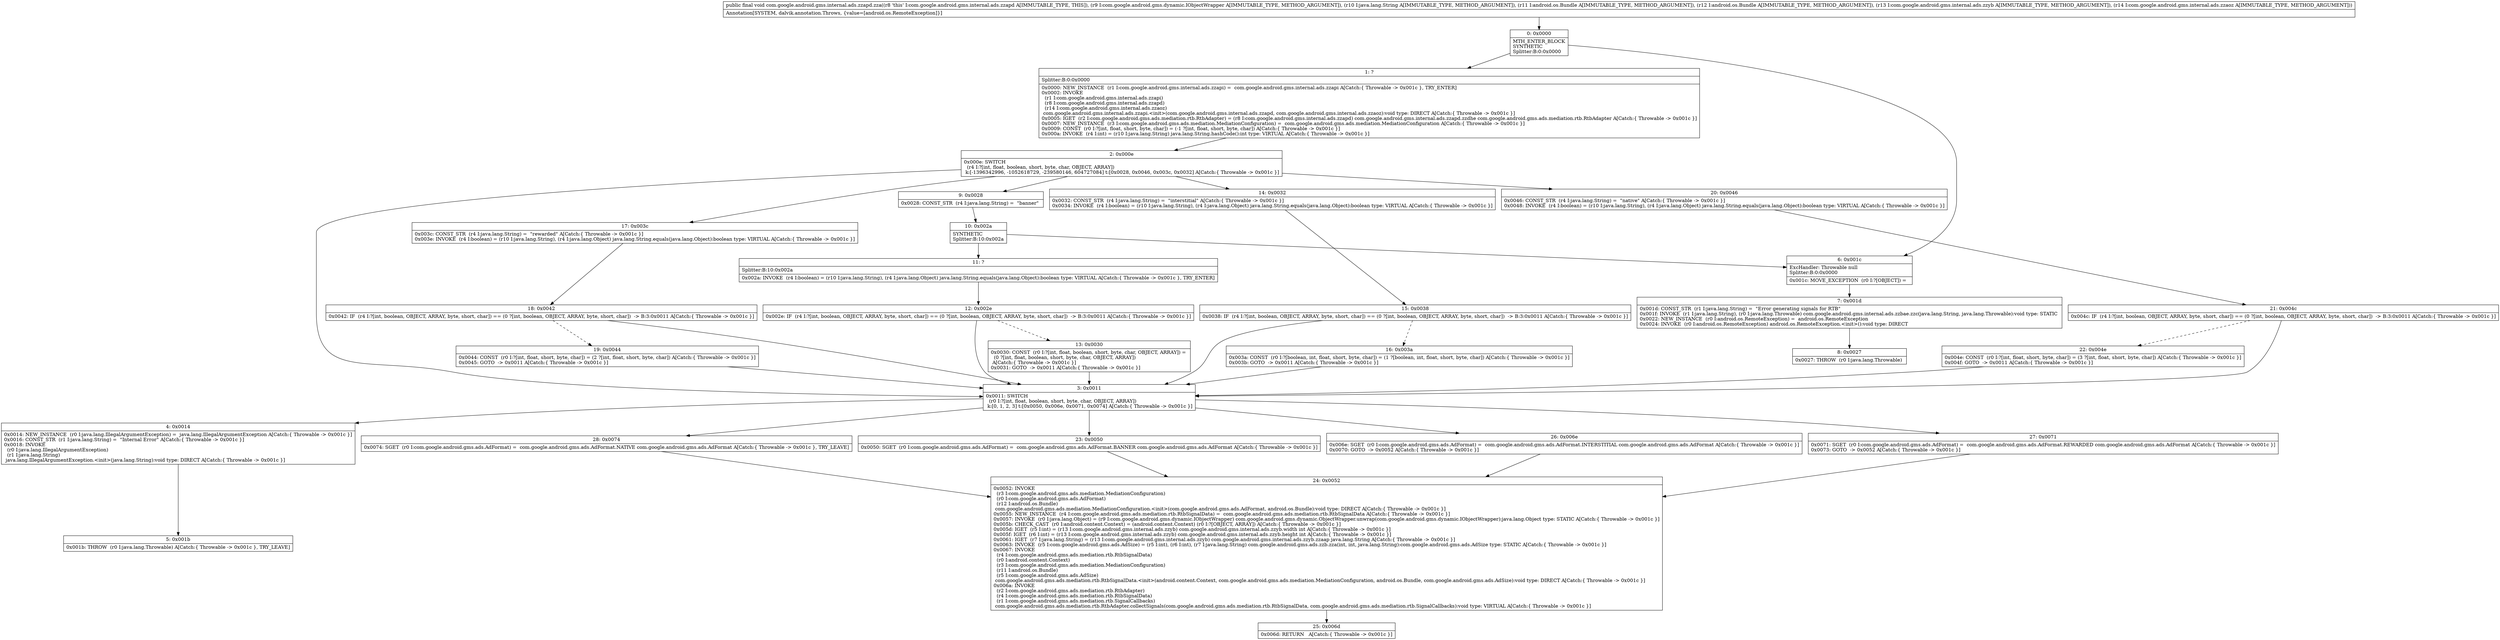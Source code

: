 digraph "CFG forcom.google.android.gms.internal.ads.zzapd.zza(Lcom\/google\/android\/gms\/dynamic\/IObjectWrapper;Ljava\/lang\/String;Landroid\/os\/Bundle;Landroid\/os\/Bundle;Lcom\/google\/android\/gms\/internal\/ads\/zzyb;Lcom\/google\/android\/gms\/internal\/ads\/zzaoz;)V" {
Node_0 [shape=record,label="{0\:\ 0x0000|MTH_ENTER_BLOCK\lSYNTHETIC\lSplitter:B:0:0x0000\l}"];
Node_1 [shape=record,label="{1\:\ ?|Splitter:B:0:0x0000\l|0x0000: NEW_INSTANCE  (r1 I:com.google.android.gms.internal.ads.zzapi) =  com.google.android.gms.internal.ads.zzapi A[Catch:\{ Throwable \-\> 0x001c \}, TRY_ENTER]\l0x0002: INVOKE  \l  (r1 I:com.google.android.gms.internal.ads.zzapi)\l  (r8 I:com.google.android.gms.internal.ads.zzapd)\l  (r14 I:com.google.android.gms.internal.ads.zzaoz)\l com.google.android.gms.internal.ads.zzapi.\<init\>(com.google.android.gms.internal.ads.zzapd, com.google.android.gms.internal.ads.zzaoz):void type: DIRECT A[Catch:\{ Throwable \-\> 0x001c \}]\l0x0005: IGET  (r2 I:com.google.android.gms.ads.mediation.rtb.RtbAdapter) = (r8 I:com.google.android.gms.internal.ads.zzapd) com.google.android.gms.internal.ads.zzapd.zzdhe com.google.android.gms.ads.mediation.rtb.RtbAdapter A[Catch:\{ Throwable \-\> 0x001c \}]\l0x0007: NEW_INSTANCE  (r3 I:com.google.android.gms.ads.mediation.MediationConfiguration) =  com.google.android.gms.ads.mediation.MediationConfiguration A[Catch:\{ Throwable \-\> 0x001c \}]\l0x0009: CONST  (r0 I:?[int, float, short, byte, char]) = (\-1 ?[int, float, short, byte, char]) A[Catch:\{ Throwable \-\> 0x001c \}]\l0x000a: INVOKE  (r4 I:int) = (r10 I:java.lang.String) java.lang.String.hashCode():int type: VIRTUAL A[Catch:\{ Throwable \-\> 0x001c \}]\l}"];
Node_2 [shape=record,label="{2\:\ 0x000e|0x000e: SWITCH  \l  (r4 I:?[int, float, boolean, short, byte, char, OBJECT, ARRAY])\l k:[\-1396342996, \-1052618729, \-239580146, 604727084] t:[0x0028, 0x0046, 0x003c, 0x0032] A[Catch:\{ Throwable \-\> 0x001c \}]\l}"];
Node_3 [shape=record,label="{3\:\ 0x0011|0x0011: SWITCH  \l  (r0 I:?[int, float, boolean, short, byte, char, OBJECT, ARRAY])\l k:[0, 1, 2, 3] t:[0x0050, 0x006e, 0x0071, 0x0074] A[Catch:\{ Throwable \-\> 0x001c \}]\l}"];
Node_4 [shape=record,label="{4\:\ 0x0014|0x0014: NEW_INSTANCE  (r0 I:java.lang.IllegalArgumentException) =  java.lang.IllegalArgumentException A[Catch:\{ Throwable \-\> 0x001c \}]\l0x0016: CONST_STR  (r1 I:java.lang.String) =  \"Internal Error\" A[Catch:\{ Throwable \-\> 0x001c \}]\l0x0018: INVOKE  \l  (r0 I:java.lang.IllegalArgumentException)\l  (r1 I:java.lang.String)\l java.lang.IllegalArgumentException.\<init\>(java.lang.String):void type: DIRECT A[Catch:\{ Throwable \-\> 0x001c \}]\l}"];
Node_5 [shape=record,label="{5\:\ 0x001b|0x001b: THROW  (r0 I:java.lang.Throwable) A[Catch:\{ Throwable \-\> 0x001c \}, TRY_LEAVE]\l}"];
Node_6 [shape=record,label="{6\:\ 0x001c|ExcHandler: Throwable null\lSplitter:B:0:0x0000\l|0x001c: MOVE_EXCEPTION  (r0 I:?[OBJECT]) =  \l}"];
Node_7 [shape=record,label="{7\:\ 0x001d|0x001d: CONST_STR  (r1 I:java.lang.String) =  \"Error generating signals for RTB\" \l0x001f: INVOKE  (r1 I:java.lang.String), (r0 I:java.lang.Throwable) com.google.android.gms.internal.ads.zzbae.zzc(java.lang.String, java.lang.Throwable):void type: STATIC \l0x0022: NEW_INSTANCE  (r0 I:android.os.RemoteException) =  android.os.RemoteException \l0x0024: INVOKE  (r0 I:android.os.RemoteException) android.os.RemoteException.\<init\>():void type: DIRECT \l}"];
Node_8 [shape=record,label="{8\:\ 0x0027|0x0027: THROW  (r0 I:java.lang.Throwable) \l}"];
Node_9 [shape=record,label="{9\:\ 0x0028|0x0028: CONST_STR  (r4 I:java.lang.String) =  \"banner\" \l}"];
Node_10 [shape=record,label="{10\:\ 0x002a|SYNTHETIC\lSplitter:B:10:0x002a\l}"];
Node_11 [shape=record,label="{11\:\ ?|Splitter:B:10:0x002a\l|0x002a: INVOKE  (r4 I:boolean) = (r10 I:java.lang.String), (r4 I:java.lang.Object) java.lang.String.equals(java.lang.Object):boolean type: VIRTUAL A[Catch:\{ Throwable \-\> 0x001c \}, TRY_ENTER]\l}"];
Node_12 [shape=record,label="{12\:\ 0x002e|0x002e: IF  (r4 I:?[int, boolean, OBJECT, ARRAY, byte, short, char]) == (0 ?[int, boolean, OBJECT, ARRAY, byte, short, char])  \-\> B:3:0x0011 A[Catch:\{ Throwable \-\> 0x001c \}]\l}"];
Node_13 [shape=record,label="{13\:\ 0x0030|0x0030: CONST  (r0 I:?[int, float, boolean, short, byte, char, OBJECT, ARRAY]) = \l  (0 ?[int, float, boolean, short, byte, char, OBJECT, ARRAY])\l A[Catch:\{ Throwable \-\> 0x001c \}]\l0x0031: GOTO  \-\> 0x0011 A[Catch:\{ Throwable \-\> 0x001c \}]\l}"];
Node_14 [shape=record,label="{14\:\ 0x0032|0x0032: CONST_STR  (r4 I:java.lang.String) =  \"interstitial\" A[Catch:\{ Throwable \-\> 0x001c \}]\l0x0034: INVOKE  (r4 I:boolean) = (r10 I:java.lang.String), (r4 I:java.lang.Object) java.lang.String.equals(java.lang.Object):boolean type: VIRTUAL A[Catch:\{ Throwable \-\> 0x001c \}]\l}"];
Node_15 [shape=record,label="{15\:\ 0x0038|0x0038: IF  (r4 I:?[int, boolean, OBJECT, ARRAY, byte, short, char]) == (0 ?[int, boolean, OBJECT, ARRAY, byte, short, char])  \-\> B:3:0x0011 A[Catch:\{ Throwable \-\> 0x001c \}]\l}"];
Node_16 [shape=record,label="{16\:\ 0x003a|0x003a: CONST  (r0 I:?[boolean, int, float, short, byte, char]) = (1 ?[boolean, int, float, short, byte, char]) A[Catch:\{ Throwable \-\> 0x001c \}]\l0x003b: GOTO  \-\> 0x0011 A[Catch:\{ Throwable \-\> 0x001c \}]\l}"];
Node_17 [shape=record,label="{17\:\ 0x003c|0x003c: CONST_STR  (r4 I:java.lang.String) =  \"rewarded\" A[Catch:\{ Throwable \-\> 0x001c \}]\l0x003e: INVOKE  (r4 I:boolean) = (r10 I:java.lang.String), (r4 I:java.lang.Object) java.lang.String.equals(java.lang.Object):boolean type: VIRTUAL A[Catch:\{ Throwable \-\> 0x001c \}]\l}"];
Node_18 [shape=record,label="{18\:\ 0x0042|0x0042: IF  (r4 I:?[int, boolean, OBJECT, ARRAY, byte, short, char]) == (0 ?[int, boolean, OBJECT, ARRAY, byte, short, char])  \-\> B:3:0x0011 A[Catch:\{ Throwable \-\> 0x001c \}]\l}"];
Node_19 [shape=record,label="{19\:\ 0x0044|0x0044: CONST  (r0 I:?[int, float, short, byte, char]) = (2 ?[int, float, short, byte, char]) A[Catch:\{ Throwable \-\> 0x001c \}]\l0x0045: GOTO  \-\> 0x0011 A[Catch:\{ Throwable \-\> 0x001c \}]\l}"];
Node_20 [shape=record,label="{20\:\ 0x0046|0x0046: CONST_STR  (r4 I:java.lang.String) =  \"native\" A[Catch:\{ Throwable \-\> 0x001c \}]\l0x0048: INVOKE  (r4 I:boolean) = (r10 I:java.lang.String), (r4 I:java.lang.Object) java.lang.String.equals(java.lang.Object):boolean type: VIRTUAL A[Catch:\{ Throwable \-\> 0x001c \}]\l}"];
Node_21 [shape=record,label="{21\:\ 0x004c|0x004c: IF  (r4 I:?[int, boolean, OBJECT, ARRAY, byte, short, char]) == (0 ?[int, boolean, OBJECT, ARRAY, byte, short, char])  \-\> B:3:0x0011 A[Catch:\{ Throwable \-\> 0x001c \}]\l}"];
Node_22 [shape=record,label="{22\:\ 0x004e|0x004e: CONST  (r0 I:?[int, float, short, byte, char]) = (3 ?[int, float, short, byte, char]) A[Catch:\{ Throwable \-\> 0x001c \}]\l0x004f: GOTO  \-\> 0x0011 A[Catch:\{ Throwable \-\> 0x001c \}]\l}"];
Node_23 [shape=record,label="{23\:\ 0x0050|0x0050: SGET  (r0 I:com.google.android.gms.ads.AdFormat) =  com.google.android.gms.ads.AdFormat.BANNER com.google.android.gms.ads.AdFormat A[Catch:\{ Throwable \-\> 0x001c \}]\l}"];
Node_24 [shape=record,label="{24\:\ 0x0052|0x0052: INVOKE  \l  (r3 I:com.google.android.gms.ads.mediation.MediationConfiguration)\l  (r0 I:com.google.android.gms.ads.AdFormat)\l  (r12 I:android.os.Bundle)\l com.google.android.gms.ads.mediation.MediationConfiguration.\<init\>(com.google.android.gms.ads.AdFormat, android.os.Bundle):void type: DIRECT A[Catch:\{ Throwable \-\> 0x001c \}]\l0x0055: NEW_INSTANCE  (r4 I:com.google.android.gms.ads.mediation.rtb.RtbSignalData) =  com.google.android.gms.ads.mediation.rtb.RtbSignalData A[Catch:\{ Throwable \-\> 0x001c \}]\l0x0057: INVOKE  (r0 I:java.lang.Object) = (r9 I:com.google.android.gms.dynamic.IObjectWrapper) com.google.android.gms.dynamic.ObjectWrapper.unwrap(com.google.android.gms.dynamic.IObjectWrapper):java.lang.Object type: STATIC A[Catch:\{ Throwable \-\> 0x001c \}]\l0x005b: CHECK_CAST  (r0 I:android.content.Context) = (android.content.Context) (r0 I:?[OBJECT, ARRAY]) A[Catch:\{ Throwable \-\> 0x001c \}]\l0x005d: IGET  (r5 I:int) = (r13 I:com.google.android.gms.internal.ads.zzyb) com.google.android.gms.internal.ads.zzyb.width int A[Catch:\{ Throwable \-\> 0x001c \}]\l0x005f: IGET  (r6 I:int) = (r13 I:com.google.android.gms.internal.ads.zzyb) com.google.android.gms.internal.ads.zzyb.height int A[Catch:\{ Throwable \-\> 0x001c \}]\l0x0061: IGET  (r7 I:java.lang.String) = (r13 I:com.google.android.gms.internal.ads.zzyb) com.google.android.gms.internal.ads.zzyb.zzaap java.lang.String A[Catch:\{ Throwable \-\> 0x001c \}]\l0x0063: INVOKE  (r5 I:com.google.android.gms.ads.AdSize) = (r5 I:int), (r6 I:int), (r7 I:java.lang.String) com.google.android.gms.ads.zzb.zza(int, int, java.lang.String):com.google.android.gms.ads.AdSize type: STATIC A[Catch:\{ Throwable \-\> 0x001c \}]\l0x0067: INVOKE  \l  (r4 I:com.google.android.gms.ads.mediation.rtb.RtbSignalData)\l  (r0 I:android.content.Context)\l  (r3 I:com.google.android.gms.ads.mediation.MediationConfiguration)\l  (r11 I:android.os.Bundle)\l  (r5 I:com.google.android.gms.ads.AdSize)\l com.google.android.gms.ads.mediation.rtb.RtbSignalData.\<init\>(android.content.Context, com.google.android.gms.ads.mediation.MediationConfiguration, android.os.Bundle, com.google.android.gms.ads.AdSize):void type: DIRECT A[Catch:\{ Throwable \-\> 0x001c \}]\l0x006a: INVOKE  \l  (r2 I:com.google.android.gms.ads.mediation.rtb.RtbAdapter)\l  (r4 I:com.google.android.gms.ads.mediation.rtb.RtbSignalData)\l  (r1 I:com.google.android.gms.ads.mediation.rtb.SignalCallbacks)\l com.google.android.gms.ads.mediation.rtb.RtbAdapter.collectSignals(com.google.android.gms.ads.mediation.rtb.RtbSignalData, com.google.android.gms.ads.mediation.rtb.SignalCallbacks):void type: VIRTUAL A[Catch:\{ Throwable \-\> 0x001c \}]\l}"];
Node_25 [shape=record,label="{25\:\ 0x006d|0x006d: RETURN   A[Catch:\{ Throwable \-\> 0x001c \}]\l}"];
Node_26 [shape=record,label="{26\:\ 0x006e|0x006e: SGET  (r0 I:com.google.android.gms.ads.AdFormat) =  com.google.android.gms.ads.AdFormat.INTERSTITIAL com.google.android.gms.ads.AdFormat A[Catch:\{ Throwable \-\> 0x001c \}]\l0x0070: GOTO  \-\> 0x0052 A[Catch:\{ Throwable \-\> 0x001c \}]\l}"];
Node_27 [shape=record,label="{27\:\ 0x0071|0x0071: SGET  (r0 I:com.google.android.gms.ads.AdFormat) =  com.google.android.gms.ads.AdFormat.REWARDED com.google.android.gms.ads.AdFormat A[Catch:\{ Throwable \-\> 0x001c \}]\l0x0073: GOTO  \-\> 0x0052 A[Catch:\{ Throwable \-\> 0x001c \}]\l}"];
Node_28 [shape=record,label="{28\:\ 0x0074|0x0074: SGET  (r0 I:com.google.android.gms.ads.AdFormat) =  com.google.android.gms.ads.AdFormat.NATIVE com.google.android.gms.ads.AdFormat A[Catch:\{ Throwable \-\> 0x001c \}, TRY_LEAVE]\l}"];
MethodNode[shape=record,label="{public final void com.google.android.gms.internal.ads.zzapd.zza((r8 'this' I:com.google.android.gms.internal.ads.zzapd A[IMMUTABLE_TYPE, THIS]), (r9 I:com.google.android.gms.dynamic.IObjectWrapper A[IMMUTABLE_TYPE, METHOD_ARGUMENT]), (r10 I:java.lang.String A[IMMUTABLE_TYPE, METHOD_ARGUMENT]), (r11 I:android.os.Bundle A[IMMUTABLE_TYPE, METHOD_ARGUMENT]), (r12 I:android.os.Bundle A[IMMUTABLE_TYPE, METHOD_ARGUMENT]), (r13 I:com.google.android.gms.internal.ads.zzyb A[IMMUTABLE_TYPE, METHOD_ARGUMENT]), (r14 I:com.google.android.gms.internal.ads.zzaoz A[IMMUTABLE_TYPE, METHOD_ARGUMENT]))  | Annotation[SYSTEM, dalvik.annotation.Throws, \{value=[android.os.RemoteException]\}]\l}"];
MethodNode -> Node_0;
Node_0 -> Node_1;
Node_0 -> Node_6;
Node_1 -> Node_2;
Node_2 -> Node_3;
Node_2 -> Node_9;
Node_2 -> Node_14;
Node_2 -> Node_17;
Node_2 -> Node_20;
Node_3 -> Node_4;
Node_3 -> Node_23;
Node_3 -> Node_26;
Node_3 -> Node_27;
Node_3 -> Node_28;
Node_4 -> Node_5;
Node_6 -> Node_7;
Node_7 -> Node_8;
Node_9 -> Node_10;
Node_10 -> Node_11;
Node_10 -> Node_6;
Node_11 -> Node_12;
Node_12 -> Node_3;
Node_12 -> Node_13[style=dashed];
Node_13 -> Node_3;
Node_14 -> Node_15;
Node_15 -> Node_3;
Node_15 -> Node_16[style=dashed];
Node_16 -> Node_3;
Node_17 -> Node_18;
Node_18 -> Node_3;
Node_18 -> Node_19[style=dashed];
Node_19 -> Node_3;
Node_20 -> Node_21;
Node_21 -> Node_3;
Node_21 -> Node_22[style=dashed];
Node_22 -> Node_3;
Node_23 -> Node_24;
Node_24 -> Node_25;
Node_26 -> Node_24;
Node_27 -> Node_24;
Node_28 -> Node_24;
}

